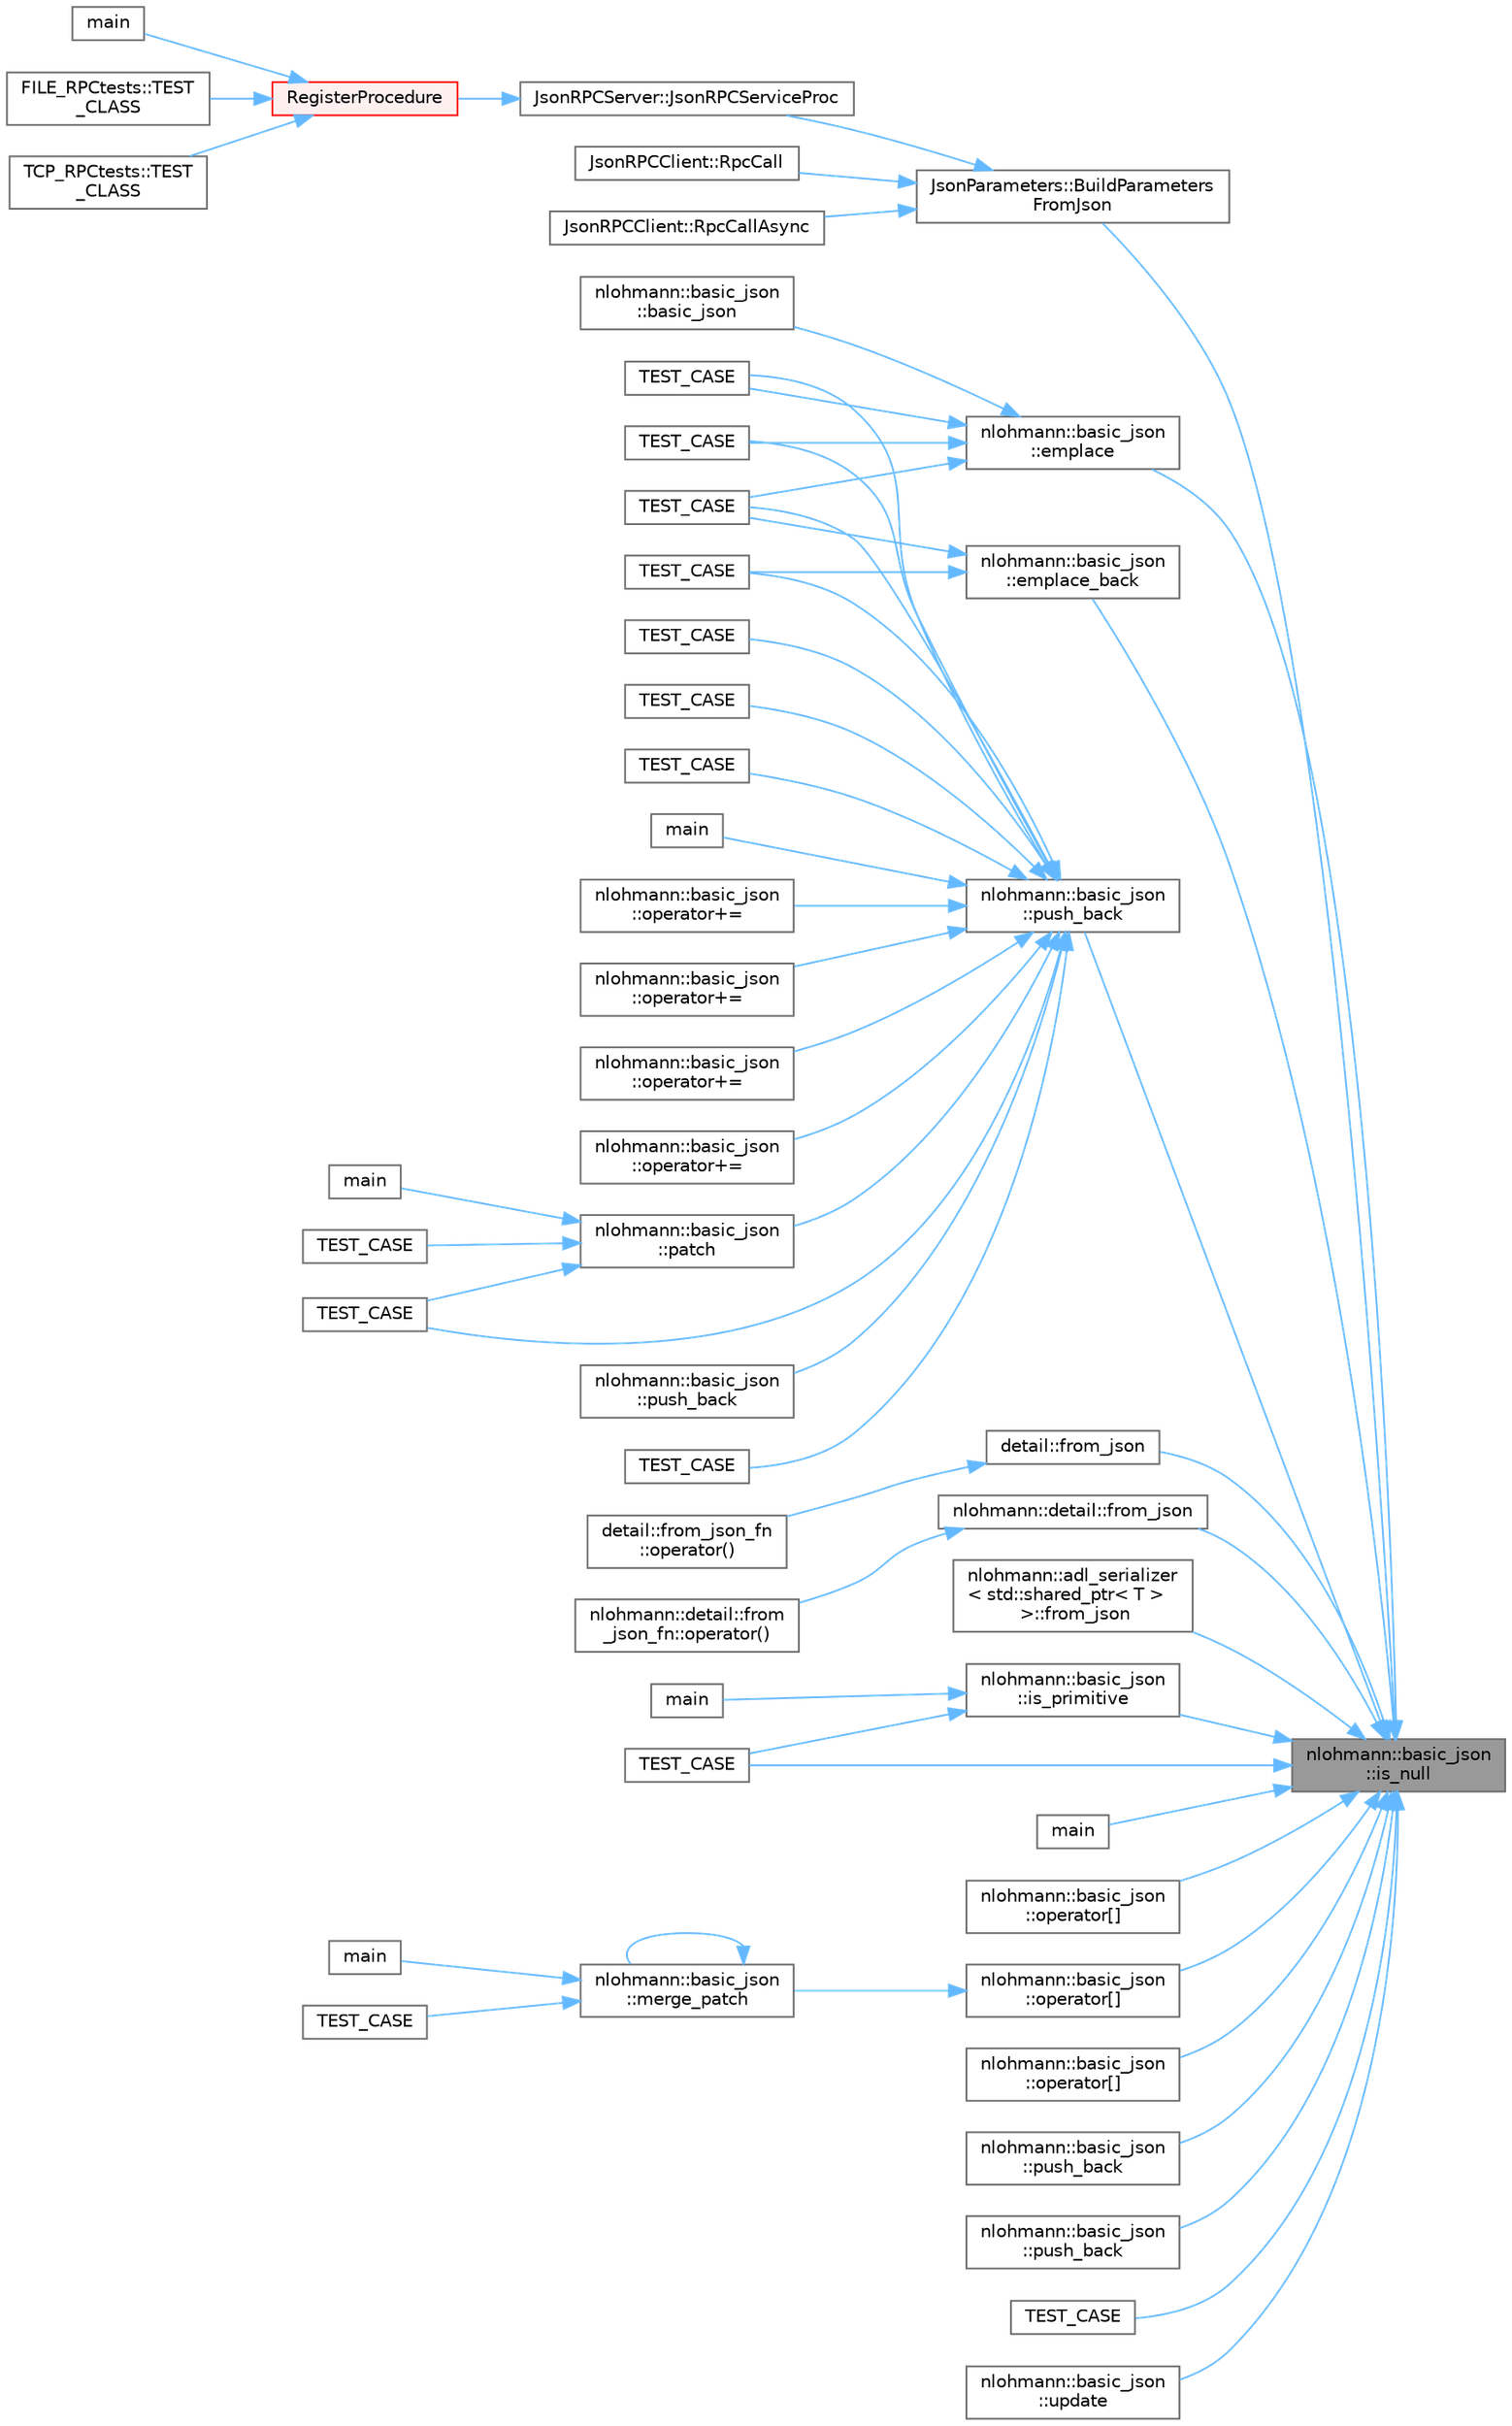 digraph "nlohmann::basic_json::is_null"
{
 // LATEX_PDF_SIZE
  bgcolor="transparent";
  edge [fontname=Helvetica,fontsize=10,labelfontname=Helvetica,labelfontsize=10];
  node [fontname=Helvetica,fontsize=10,shape=box,height=0.2,width=0.4];
  rankdir="RL";
  Node1 [id="Node000001",label="nlohmann::basic_json\l::is_null",height=0.2,width=0.4,color="gray40", fillcolor="grey60", style="filled", fontcolor="black",tooltip="return whether value is null"];
  Node1 -> Node2 [id="edge1_Node000001_Node000002",dir="back",color="steelblue1",style="solid",tooltip=" "];
  Node2 [id="Node000002",label="JsonParameters::BuildParameters\lFromJson",height=0.2,width=0.4,color="grey40", fillcolor="white", style="filled",URL="$class_json_parameters.html#af0c0b39d4698688e32c9bf1cf2575084",tooltip=" "];
  Node2 -> Node3 [id="edge2_Node000002_Node000003",dir="back",color="steelblue1",style="solid",tooltip=" "];
  Node3 [id="Node000003",label="JsonRPCServer::JsonRPCServiceProc",height=0.2,width=0.4,color="grey40", fillcolor="white", style="filled",URL="$class_json_r_p_c_server.html#a825c332fb9f88a6d6a15c9f75791ae95",tooltip=" "];
  Node3 -> Node4 [id="edge3_Node000003_Node000004",dir="back",color="steelblue1",style="solid",tooltip=" "];
  Node4 [id="Node000004",label="RegisterProcedure",height=0.2,width=0.4,color="red", fillcolor="#FFF0F0", style="filled",URL="$_json_r_p_c_server_8cpp.html#a05f72251dab2a463c9a75516c4fef5c5",tooltip=" "];
  Node4 -> Node5 [id="edge4_Node000004_Node000005",dir="back",color="steelblue1",style="solid",tooltip=" "];
  Node5 [id="Node000005",label="main",height=0.2,width=0.4,color="grey40", fillcolor="white", style="filled",URL="$_json_test_server_8cpp.html#a3c04138a5bfe5d72780bb7e82a18e627",tooltip=" "];
  Node4 -> Node6 [id="edge5_Node000004_Node000006",dir="back",color="steelblue1",style="solid",tooltip=" "];
  Node6 [id="Node000006",label="FILE_RPCtests::TEST\l_CLASS",height=0.2,width=0.4,color="grey40", fillcolor="white", style="filled",URL="$namespace_f_i_l_e___r_p_ctests.html#a89785f93bbc59af8cd009b0b8d9a5fcd",tooltip=" "];
  Node4 -> Node7 [id="edge6_Node000004_Node000007",dir="back",color="steelblue1",style="solid",tooltip=" "];
  Node7 [id="Node000007",label="TCP_RPCtests::TEST\l_CLASS",height=0.2,width=0.4,color="grey40", fillcolor="white", style="filled",URL="$namespace_t_c_p___r_p_ctests.html#aac4c22bc83990128f447f5a6ef233969",tooltip=" "];
  Node2 -> Node10 [id="edge7_Node000002_Node000010",dir="back",color="steelblue1",style="solid",tooltip=" "];
  Node10 [id="Node000010",label="JsonRPCClient::RpcCall",height=0.2,width=0.4,color="grey40", fillcolor="white", style="filled",URL="$class_json_r_p_c_client.html#ab335c7b91778461ac79bff15062d16dd",tooltip=" "];
  Node2 -> Node11 [id="edge8_Node000002_Node000011",dir="back",color="steelblue1",style="solid",tooltip=" "];
  Node11 [id="Node000011",label="JsonRPCClient::RpcCallAsync",height=0.2,width=0.4,color="grey40", fillcolor="white", style="filled",URL="$class_json_r_p_c_client.html#a63b79bf955270fef1cd21750c10c5a51",tooltip=" "];
  Node1 -> Node12 [id="edge9_Node000001_Node000012",dir="back",color="steelblue1",style="solid",tooltip=" "];
  Node12 [id="Node000012",label="nlohmann::basic_json\l::emplace",height=0.2,width=0.4,color="grey40", fillcolor="white", style="filled",URL="$classnlohmann_1_1basic__json.html#af244c096197a233edba4c83200ae66ac",tooltip="add an object to an object if key does not exist"];
  Node12 -> Node13 [id="edge10_Node000012_Node000013",dir="back",color="steelblue1",style="solid",tooltip=" "];
  Node13 [id="Node000013",label="nlohmann::basic_json\l::basic_json",height=0.2,width=0.4,color="grey40", fillcolor="white", style="filled",URL="$classnlohmann_1_1basic__json.html#aeac617faf3448d6d2cb33a020be01d37",tooltip="create a container (array or object) from an initializer list"];
  Node12 -> Node14 [id="edge11_Node000012_Node000014",dir="back",color="steelblue1",style="solid",tooltip=" "];
  Node14 [id="Node000014",label="TEST_CASE",height=0.2,width=0.4,color="grey40", fillcolor="white", style="filled",URL="$unit-cbor_8cpp.html#accaddb9a94ac88da3a33ea3eb85d7b25",tooltip=" "];
  Node12 -> Node15 [id="edge12_Node000012_Node000015",dir="back",color="steelblue1",style="solid",tooltip=" "];
  Node15 [id="Node000015",label="TEST_CASE",height=0.2,width=0.4,color="grey40", fillcolor="white", style="filled",URL="$unit-msgpack_8cpp.html#afd9622ad2952de87b5ac2290c8fef683",tooltip=" "];
  Node12 -> Node16 [id="edge13_Node000012_Node000016",dir="back",color="steelblue1",style="solid",tooltip=" "];
  Node16 [id="Node000016",label="TEST_CASE",height=0.2,width=0.4,color="grey40", fillcolor="white", style="filled",URL="$unit-modifiers_8cpp.html#ae2e88fedf427cb288c85ef149fe2214a",tooltip=" "];
  Node1 -> Node17 [id="edge14_Node000001_Node000017",dir="back",color="steelblue1",style="solid",tooltip=" "];
  Node17 [id="Node000017",label="nlohmann::basic_json\l::emplace_back",height=0.2,width=0.4,color="grey40", fillcolor="white", style="filled",URL="$classnlohmann_1_1basic__json.html#a15c0a5db4fb12d49433801bbe6436bfb",tooltip="add an object to an array"];
  Node17 -> Node16 [id="edge15_Node000017_Node000016",dir="back",color="steelblue1",style="solid",tooltip=" "];
  Node17 -> Node18 [id="edge16_Node000017_Node000018",dir="back",color="steelblue1",style="solid",tooltip=" "];
  Node18 [id="Node000018",label="TEST_CASE",height=0.2,width=0.4,color="grey40", fillcolor="white", style="filled",URL="$unit-diagnostics_8cpp.html#a5c05ed478a928f5b436e301f7dc40c00",tooltip=" "];
  Node1 -> Node19 [id="edge17_Node000001_Node000019",dir="back",color="steelblue1",style="solid",tooltip=" "];
  Node19 [id="Node000019",label="detail::from_json",height=0.2,width=0.4,color="grey40", fillcolor="white", style="filled",URL="$namespacedetail.html#ac8fc7fc4703cbd8edd7bb43a94adf92b",tooltip=" "];
  Node19 -> Node20 [id="edge18_Node000019_Node000020",dir="back",color="steelblue1",style="solid",tooltip=" "];
  Node20 [id="Node000020",label="detail::from_json_fn\l::operator()",height=0.2,width=0.4,color="grey40", fillcolor="white", style="filled",URL="$structdetail_1_1from__json__fn.html#a98f7c5bf6d2857ac7281d2b0fd98a907",tooltip=" "];
  Node1 -> Node21 [id="edge19_Node000001_Node000021",dir="back",color="steelblue1",style="solid",tooltip=" "];
  Node21 [id="Node000021",label="nlohmann::detail::from_json",height=0.2,width=0.4,color="grey40", fillcolor="white", style="filled",URL="$namespacenlohmann_1_1detail.html#a1f0395aad0fe853a4539288749d3a603",tooltip=" "];
  Node21 -> Node22 [id="edge20_Node000021_Node000022",dir="back",color="steelblue1",style="solid",tooltip=" "];
  Node22 [id="Node000022",label="nlohmann::detail::from\l_json_fn::operator()",height=0.2,width=0.4,color="grey40", fillcolor="white", style="filled",URL="$structnlohmann_1_1detail_1_1from__json__fn.html#a4ab8572670a673d64b783589cf658270",tooltip=" "];
  Node1 -> Node23 [id="edge21_Node000001_Node000023",dir="back",color="steelblue1",style="solid",tooltip=" "];
  Node23 [id="Node000023",label="nlohmann::adl_serializer\l\< std::shared_ptr\< T \>\l \>::from_json",height=0.2,width=0.4,color="grey40", fillcolor="white", style="filled",URL="$structnlohmann_1_1adl__serializer_3_01std_1_1shared__ptr_3_01_t_01_4_01_4.html#aac893bf742fa56d6b331b8047eb0eb7c",tooltip=" "];
  Node1 -> Node24 [id="edge22_Node000001_Node000024",dir="back",color="steelblue1",style="solid",tooltip=" "];
  Node24 [id="Node000024",label="nlohmann::basic_json\l::is_primitive",height=0.2,width=0.4,color="grey40", fillcolor="white", style="filled",URL="$classnlohmann_1_1basic__json.html#a548d2d4013da24e7d7510d90febc80c4",tooltip="return whether type is primitive"];
  Node24 -> Node25 [id="edge23_Node000024_Node000025",dir="back",color="steelblue1",style="solid",tooltip=" "];
  Node25 [id="Node000025",label="main",height=0.2,width=0.4,color="grey40", fillcolor="white", style="filled",URL="$is__primitive_8cpp.html#ae66f6b31b5ad750f1fe042a706a4e3d4",tooltip=" "];
  Node24 -> Node26 [id="edge24_Node000024_Node000026",dir="back",color="steelblue1",style="solid",tooltip=" "];
  Node26 [id="Node000026",label="TEST_CASE",height=0.2,width=0.4,color="grey40", fillcolor="white", style="filled",URL="$unit-inspection_8cpp.html#a7c45242f718e95a5a52e19e456f8e228",tooltip=" "];
  Node1 -> Node27 [id="edge25_Node000001_Node000027",dir="back",color="steelblue1",style="solid",tooltip=" "];
  Node27 [id="Node000027",label="main",height=0.2,width=0.4,color="grey40", fillcolor="white", style="filled",URL="$is__null_8cpp.html#ae66f6b31b5ad750f1fe042a706a4e3d4",tooltip=" "];
  Node1 -> Node28 [id="edge26_Node000001_Node000028",dir="back",color="steelblue1",style="solid",tooltip=" "];
  Node28 [id="Node000028",label="nlohmann::basic_json\l::operator[]",height=0.2,width=0.4,color="grey40", fillcolor="white", style="filled",URL="$classnlohmann_1_1basic__json.html#a3f45f3820c456ad2e3f3df2926564151",tooltip="access specified object element"];
  Node1 -> Node29 [id="edge27_Node000001_Node000029",dir="back",color="steelblue1",style="solid",tooltip=" "];
  Node29 [id="Node000029",label="nlohmann::basic_json\l::operator[]",height=0.2,width=0.4,color="grey40", fillcolor="white", style="filled",URL="$classnlohmann_1_1basic__json.html#a9ea67fc1ef0ccc42e1d5388fe0416ae5",tooltip="access specified array element"];
  Node29 -> Node30 [id="edge28_Node000029_Node000030",dir="back",color="steelblue1",style="solid",tooltip=" "];
  Node30 [id="Node000030",label="nlohmann::basic_json\l::merge_patch",height=0.2,width=0.4,color="grey40", fillcolor="white", style="filled",URL="$classnlohmann_1_1basic__json.html#a844a77cb154752d12118f10af26d54cb",tooltip="applies a JSON Merge Patch"];
  Node30 -> Node31 [id="edge29_Node000030_Node000031",dir="back",color="steelblue1",style="solid",tooltip=" "];
  Node31 [id="Node000031",label="main",height=0.2,width=0.4,color="grey40", fillcolor="white", style="filled",URL="$merge__patch_8cpp.html#ae66f6b31b5ad750f1fe042a706a4e3d4",tooltip=" "];
  Node30 -> Node30 [id="edge30_Node000030_Node000030",dir="back",color="steelblue1",style="solid",tooltip=" "];
  Node30 -> Node32 [id="edge31_Node000030_Node000032",dir="back",color="steelblue1",style="solid",tooltip=" "];
  Node32 [id="Node000032",label="TEST_CASE",height=0.2,width=0.4,color="grey40", fillcolor="white", style="filled",URL="$unit-merge__patch_8cpp.html#acda8f4852a31243aeb6390718cea13b5",tooltip=" "];
  Node1 -> Node33 [id="edge32_Node000001_Node000033",dir="back",color="steelblue1",style="solid",tooltip=" "];
  Node33 [id="Node000033",label="nlohmann::basic_json\l::operator[]",height=0.2,width=0.4,color="grey40", fillcolor="white", style="filled",URL="$classnlohmann_1_1basic__json.html#abc94831476f7b4d3efe6f2e9036c7188",tooltip="access specified object element"];
  Node1 -> Node34 [id="edge33_Node000001_Node000034",dir="back",color="steelblue1",style="solid",tooltip=" "];
  Node34 [id="Node000034",label="nlohmann::basic_json\l::push_back",height=0.2,width=0.4,color="grey40", fillcolor="white", style="filled",URL="$classnlohmann_1_1basic__json.html#ab9e0253c92736db021840105d374c4c4",tooltip="add an object to an array"];
  Node34 -> Node35 [id="edge34_Node000034_Node000035",dir="back",color="steelblue1",style="solid",tooltip=" "];
  Node35 [id="Node000035",label="main",height=0.2,width=0.4,color="grey40", fillcolor="white", style="filled",URL="$nlohmann__json__namespace__begin_8c_09_0917_8cpp.html#a6c9505ec18a315eb3970ca225593df08",tooltip=" "];
  Node34 -> Node36 [id="edge35_Node000034_Node000036",dir="back",color="steelblue1",style="solid",tooltip=" "];
  Node36 [id="Node000036",label="nlohmann::basic_json\l::operator+=",height=0.2,width=0.4,color="grey40", fillcolor="white", style="filled",URL="$classnlohmann_1_1basic__json.html#a40226d9c84fcb9cb948ae0c27b842c57",tooltip="add an object to an array"];
  Node34 -> Node37 [id="edge36_Node000034_Node000037",dir="back",color="steelblue1",style="solid",tooltip=" "];
  Node37 [id="Node000037",label="nlohmann::basic_json\l::operator+=",height=0.2,width=0.4,color="grey40", fillcolor="white", style="filled",URL="$classnlohmann_1_1basic__json.html#af643a4baa91f484b11af0e4437183115",tooltip="add an object to an array"];
  Node34 -> Node38 [id="edge37_Node000034_Node000038",dir="back",color="steelblue1",style="solid",tooltip=" "];
  Node38 [id="Node000038",label="nlohmann::basic_json\l::operator+=",height=0.2,width=0.4,color="grey40", fillcolor="white", style="filled",URL="$classnlohmann_1_1basic__json.html#ae300819781bce2193369609457f70f30",tooltip="add an object to an object"];
  Node34 -> Node39 [id="edge38_Node000034_Node000039",dir="back",color="steelblue1",style="solid",tooltip=" "];
  Node39 [id="Node000039",label="nlohmann::basic_json\l::operator+=",height=0.2,width=0.4,color="grey40", fillcolor="white", style="filled",URL="$classnlohmann_1_1basic__json.html#ac48302a8b4f8c2a6e30c2a7bff6abc49",tooltip="add an object to an object"];
  Node34 -> Node40 [id="edge39_Node000034_Node000040",dir="back",color="steelblue1",style="solid",tooltip=" "];
  Node40 [id="Node000040",label="nlohmann::basic_json\l::patch",height=0.2,width=0.4,color="grey40", fillcolor="white", style="filled",URL="$classnlohmann_1_1basic__json.html#adcc786998f220a5b3083ee8a37c4553e",tooltip="applies a JSON patch"];
  Node40 -> Node41 [id="edge40_Node000040_Node000041",dir="back",color="steelblue1",style="solid",tooltip=" "];
  Node41 [id="Node000041",label="main",height=0.2,width=0.4,color="grey40", fillcolor="white", style="filled",URL="$diff_8cpp.html#ae66f6b31b5ad750f1fe042a706a4e3d4",tooltip=" "];
  Node40 -> Node42 [id="edge41_Node000040_Node000042",dir="back",color="steelblue1",style="solid",tooltip=" "];
  Node42 [id="Node000042",label="TEST_CASE",height=0.2,width=0.4,color="grey40", fillcolor="white", style="filled",URL="$unit-json__patch_8cpp.html#a58658ae29d75546f62ea0ceb24fd3b20",tooltip=" "];
  Node40 -> Node43 [id="edge42_Node000040_Node000043",dir="back",color="steelblue1",style="solid",tooltip=" "];
  Node43 [id="Node000043",label="TEST_CASE",height=0.2,width=0.4,color="grey40", fillcolor="white", style="filled",URL="$unit-regression1_8cpp.html#aaf8ede2ee452657fac3746e57b58c22c",tooltip=" "];
  Node34 -> Node44 [id="edge43_Node000034_Node000044",dir="back",color="steelblue1",style="solid",tooltip=" "];
  Node44 [id="Node000044",label="nlohmann::basic_json\l::push_back",height=0.2,width=0.4,color="grey40", fillcolor="white", style="filled",URL="$classnlohmann_1_1basic__json.html#a4567cf75f19b1efca090f75d7a8a350a",tooltip="add an object to an object"];
  Node34 -> Node45 [id="edge44_Node000034_Node000045",dir="back",color="steelblue1",style="solid",tooltip=" "];
  Node45 [id="Node000045",label="TEST_CASE",height=0.2,width=0.4,color="grey40", fillcolor="white", style="filled",URL="$unit-allocator_8cpp.html#a1cfa18b9bc5b39bd6f559149e81e263c",tooltip=" "];
  Node34 -> Node46 [id="edge45_Node000034_Node000046",dir="back",color="steelblue1",style="solid",tooltip=" "];
  Node46 [id="Node000046",label="TEST_CASE",height=0.2,width=0.4,color="grey40", fillcolor="white", style="filled",URL="$unit-bjdata_8cpp.html#a5e2b39f107206ccf4a7eb2d7e4cef583",tooltip=" "];
  Node34 -> Node14 [id="edge46_Node000034_Node000014",dir="back",color="steelblue1",style="solid",tooltip=" "];
  Node34 -> Node47 [id="edge47_Node000034_Node000047",dir="back",color="steelblue1",style="solid",tooltip=" "];
  Node47 [id="Node000047",label="TEST_CASE",height=0.2,width=0.4,color="grey40", fillcolor="white", style="filled",URL="$unit-custom-base-class_8cpp.html#a7e37c90c0e5607229611e712d8ccda35",tooltip=" "];
  Node34 -> Node15 [id="edge48_Node000034_Node000015",dir="back",color="steelblue1",style="solid",tooltip=" "];
  Node34 -> Node16 [id="edge49_Node000034_Node000016",dir="back",color="steelblue1",style="solid",tooltip=" "];
  Node34 -> Node43 [id="edge50_Node000034_Node000043",dir="back",color="steelblue1",style="solid",tooltip=" "];
  Node34 -> Node18 [id="edge51_Node000034_Node000018",dir="back",color="steelblue1",style="solid",tooltip=" "];
  Node34 -> Node48 [id="edge52_Node000034_Node000048",dir="back",color="steelblue1",style="solid",tooltip=" "];
  Node48 [id="Node000048",label="TEST_CASE",height=0.2,width=0.4,color="grey40", fillcolor="white", style="filled",URL="$unit-ubjson_8cpp.html#ab797072330961e1546e60c40f43863ba",tooltip=" "];
  Node1 -> Node49 [id="edge53_Node000001_Node000049",dir="back",color="steelblue1",style="solid",tooltip=" "];
  Node49 [id="Node000049",label="nlohmann::basic_json\l::push_back",height=0.2,width=0.4,color="grey40", fillcolor="white", style="filled",URL="$classnlohmann_1_1basic__json.html#a3405d38087e13994a5a4556065b0be6d",tooltip="add an object to an array"];
  Node1 -> Node50 [id="edge54_Node000001_Node000050",dir="back",color="steelblue1",style="solid",tooltip=" "];
  Node50 [id="Node000050",label="nlohmann::basic_json\l::push_back",height=0.2,width=0.4,color="grey40", fillcolor="white", style="filled",URL="$classnlohmann_1_1basic__json.html#ad704839e6a5195e3b76f22e2b9aa63ee",tooltip="add an object to an object"];
  Node1 -> Node26 [id="edge55_Node000001_Node000026",dir="back",color="steelblue1",style="solid",tooltip=" "];
  Node1 -> Node51 [id="edge56_Node000001_Node000051",dir="back",color="steelblue1",style="solid",tooltip=" "];
  Node51 [id="Node000051",label="TEST_CASE",height=0.2,width=0.4,color="grey40", fillcolor="white", style="filled",URL="$unit-class__parser_8cpp.html#aa0249936738cc61255ba7c8cb7c7cf16",tooltip=" "];
  Node1 -> Node52 [id="edge57_Node000001_Node000052",dir="back",color="steelblue1",style="solid",tooltip=" "];
  Node52 [id="Node000052",label="nlohmann::basic_json\l::update",height=0.2,width=0.4,color="grey40", fillcolor="white", style="filled",URL="$classnlohmann_1_1basic__json.html#a4fd9b1d17f9636dec1a33344a09d2651",tooltip="updates a JSON object from another object, overwriting existing keys"];
}
